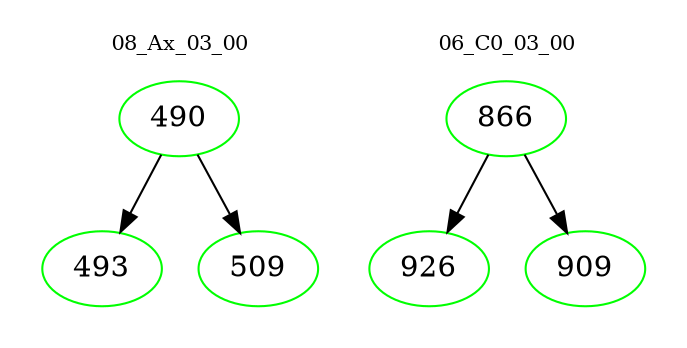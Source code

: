 digraph{
subgraph cluster_0 {
color = white
label = "08_Ax_03_00";
fontsize=10;
T0_490 [label="490", color="green"]
T0_490 -> T0_493 [color="black"]
T0_493 [label="493", color="green"]
T0_490 -> T0_509 [color="black"]
T0_509 [label="509", color="green"]
}
subgraph cluster_1 {
color = white
label = "06_C0_03_00";
fontsize=10;
T1_866 [label="866", color="green"]
T1_866 -> T1_926 [color="black"]
T1_926 [label="926", color="green"]
T1_866 -> T1_909 [color="black"]
T1_909 [label="909", color="green"]
}
}
